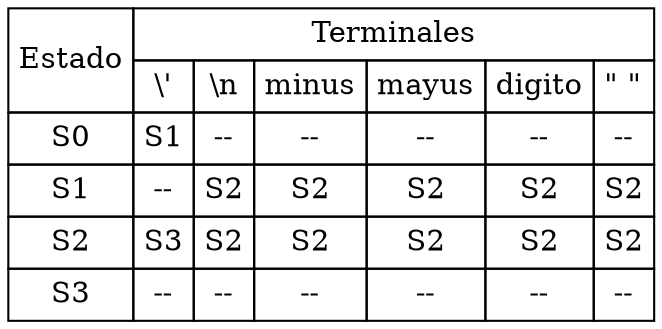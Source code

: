digraph tablatransiciones {
abc [shape=none, margin=0, label=<
<TABLE BORDER="0" CELLBORDER="1" CELLSPACING="0" CELLPADDING="4">
<TR>
<TD ROWSPAN="2">Estado</TD>
<TD COLSPAN="6">Terminales</TD>
</TR>
<TR>
<TD>\'</TD><TD>\n</TD><TD>minus</TD><TD>mayus</TD><TD>digito</TD><TD>" "</TD></TR>
<TR>
<TD>S0</TD><TD>S1</TD><TD>--</TD><TD>--</TD><TD>--</TD><TD>--</TD><TD>--</TD></TR>
<TR>
<TD>S1</TD><TD>--</TD><TD>S2</TD><TD>S2</TD><TD>S2</TD><TD>S2</TD><TD>S2</TD></TR>
<TR>
<TD>S2</TD><TD>S3</TD><TD>S2</TD><TD>S2</TD><TD>S2</TD><TD>S2</TD><TD>S2</TD></TR>
<TR>
<TD>S3</TD><TD>--</TD><TD>--</TD><TD>--</TD><TD>--</TD><TD>--</TD><TD>--</TD></TR>
</TABLE>>];
}